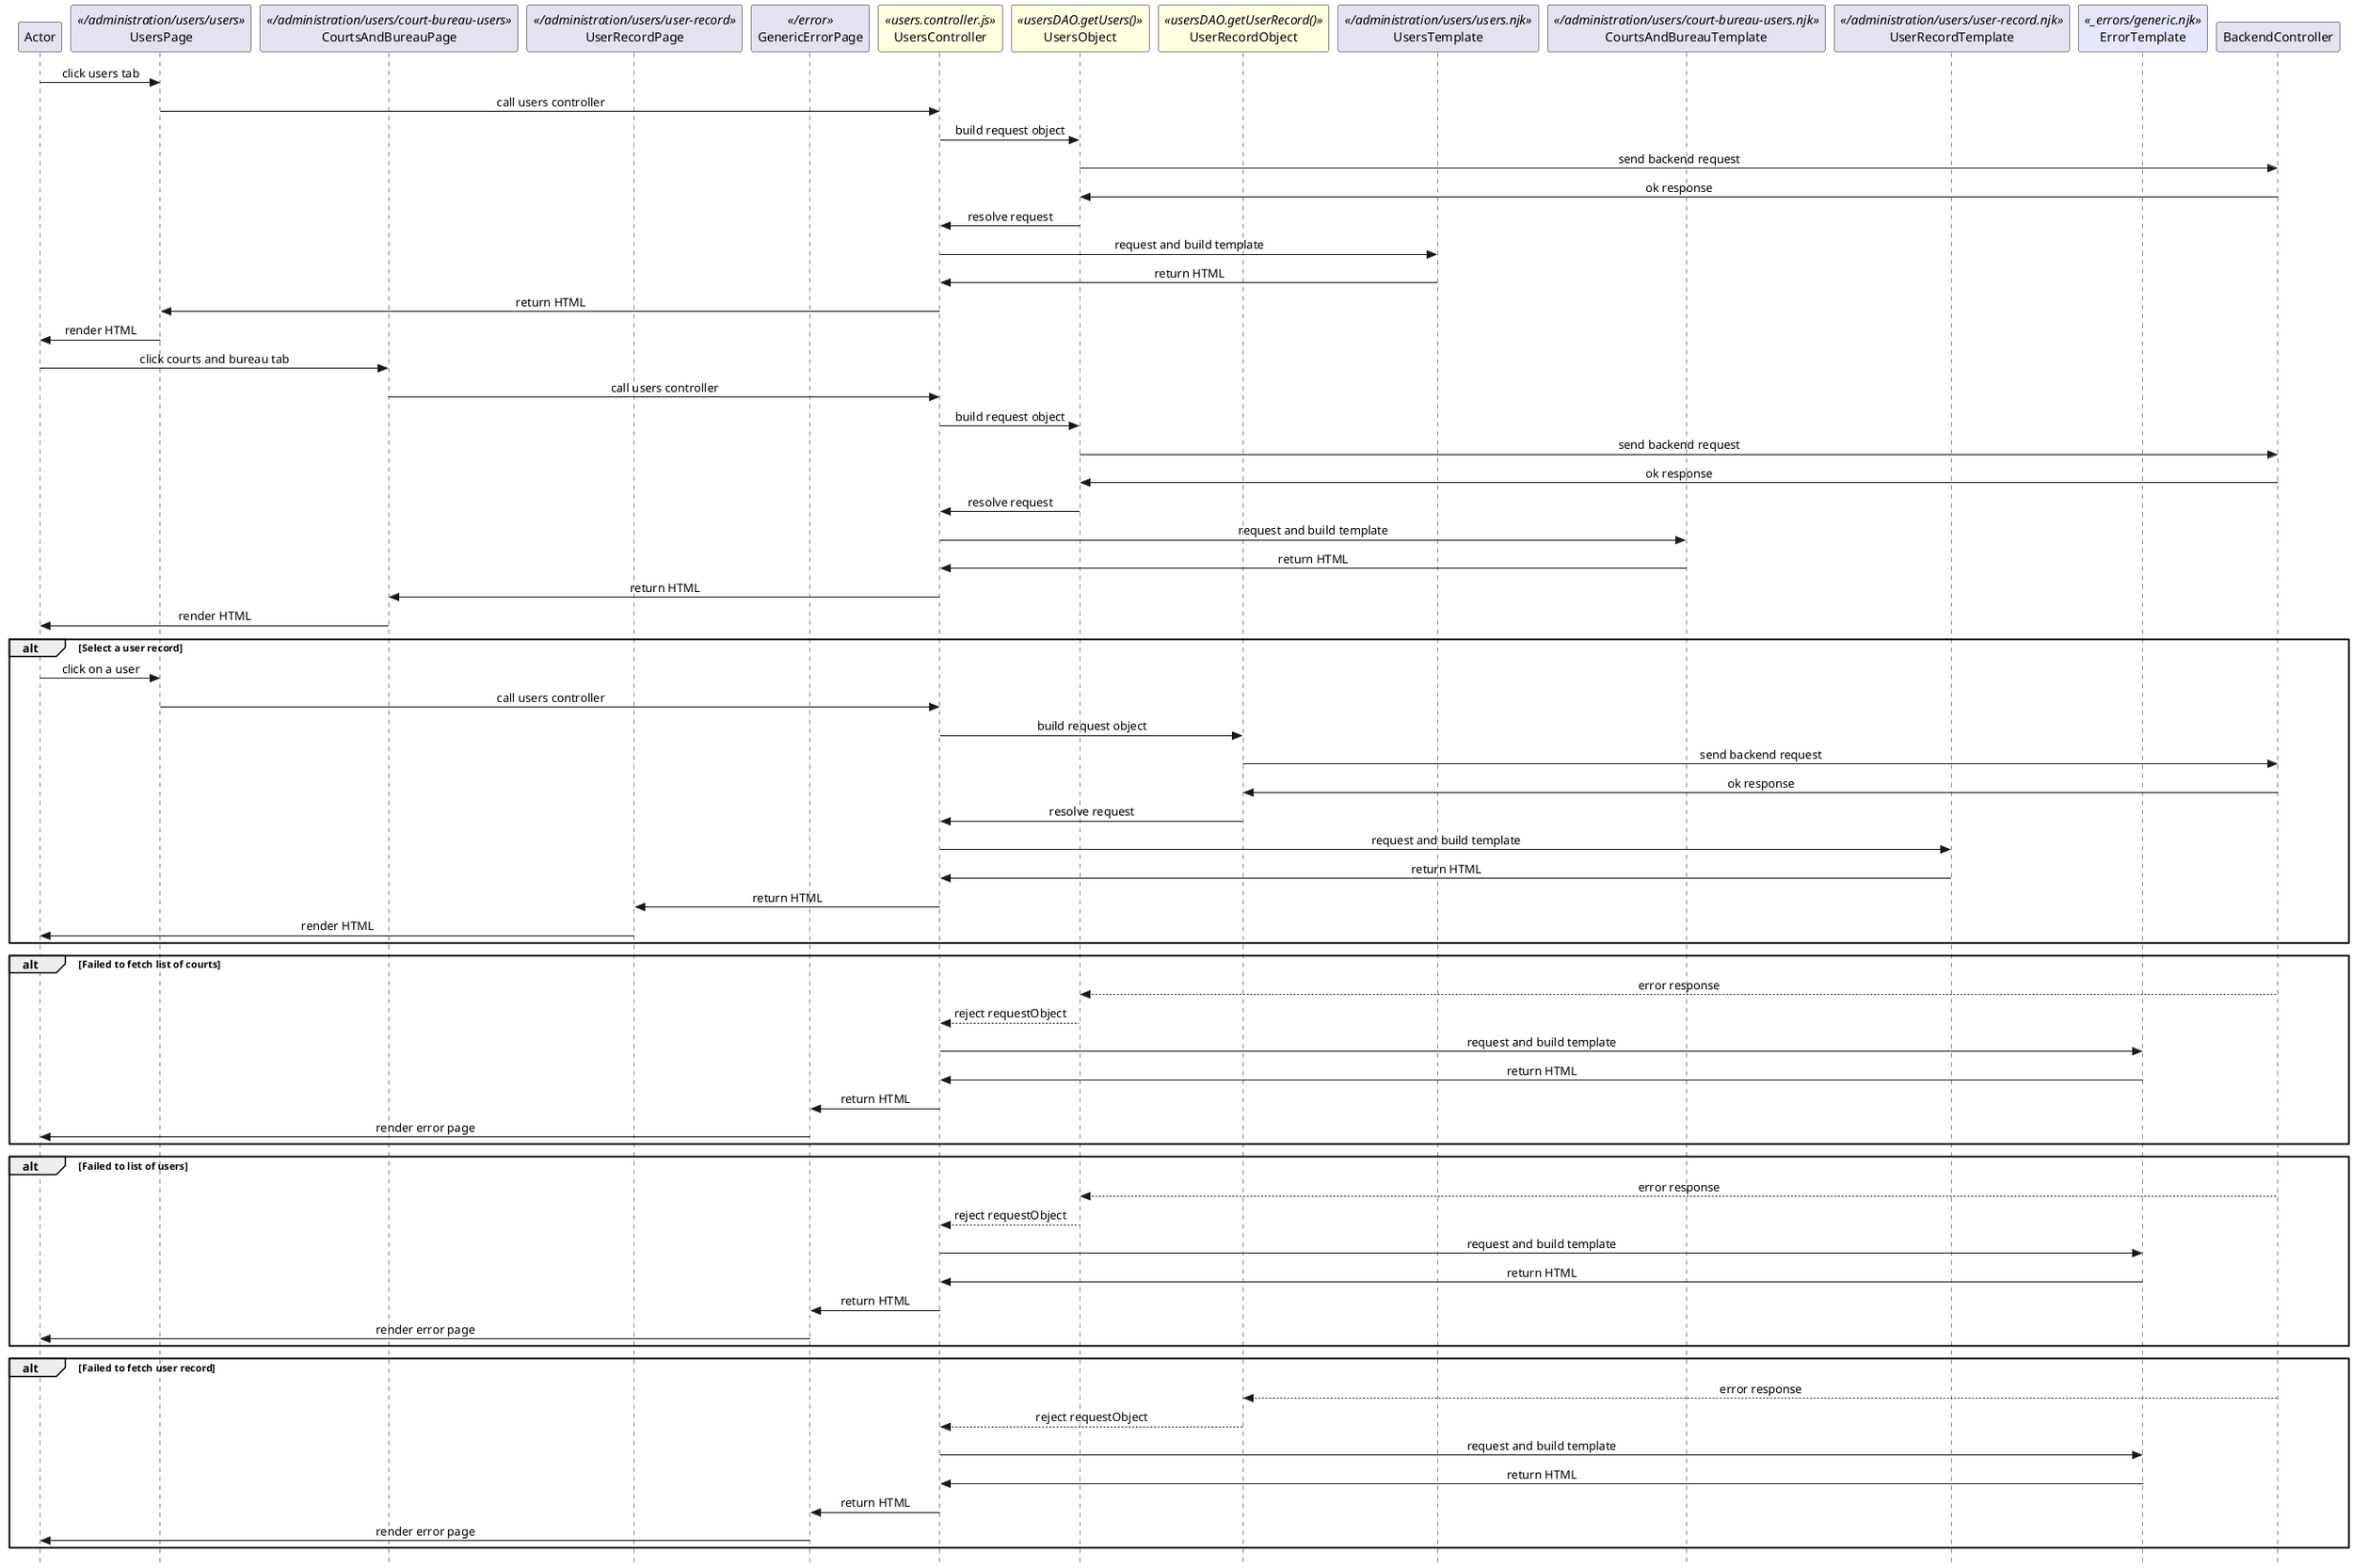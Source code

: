 @startuml Users

skinparam Style strictuml 
skinparam SequenceMessageAlignment center

participant Actor

''' LOCAL ROUTING
participant UsersPage <</administration/users/users>>
participant CourtsAndBureauPage <</administration/users/court-bureau-users>>
participant UserRecordPage <</administration/users/user-record>>
participant GenericErrorPage <</error>>

''' CONTROLLER AND REQUEST OBJECTS
participant UsersController <<users.controller.js>> #lightyellow
participant UsersObject <<usersDAO.getUsers()>> #lightyellow
participant UserRecordObject <<usersDAO.getUserRecord()>> #lightyellow

''' TEMPLATES
participant UsersTemplate <</administration/users/users.njk>>
participant CourtsAndBureauTemplate <</administration/users/court-bureau-users.njk>>
participant UserRecordTemplate <</administration/users/user-record.njk>>
participant ErrorTemplate <<_errors/generic.njk>> #lavender

''' BACKEND CONTROLLER
participant BackendController

Actor -> UsersPage: click users tab
UsersPage -> UsersController : call users controller

UsersController -> UsersObject : build request object
UsersObject -> BackendController : send backend request
UsersObject <- BackendController : ok response
UsersController <- UsersObject : resolve request

UsersController -> UsersTemplate : request and build template
UsersController <- UsersTemplate : return HTML
UsersPage <- UsersController : return HTML
Actor <- UsersPage : render HTML

Actor -> CourtsAndBureauPage: click courts and bureau tab
CourtsAndBureauPage -> UsersController : call users controller

UsersController -> UsersObject : build request object
UsersObject -> BackendController : send backend request
UsersObject <- BackendController : ok response
UsersController <- UsersObject : resolve request

UsersController -> CourtsAndBureauTemplate : request and build template
UsersController <- CourtsAndBureauTemplate : return HTML
CourtsAndBureauPage <- UsersController : return HTML
Actor <- CourtsAndBureauPage : render HTML

alt Select a user record
Actor -> UsersPage: click on a user
UsersPage -> UsersController : call users controller

UsersController -> UserRecordObject : build request object
UserRecordObject -> BackendController : send backend request
UserRecordObject <- BackendController : ok response
UsersController <- UserRecordObject : resolve request

UsersController -> UserRecordTemplate : request and build template
UsersController <- UserRecordTemplate : return HTML
UserRecordPage <- UsersController : return HTML
Actor <- UserRecordPage : render HTML
end


alt Failed to fetch list of courts
    UsersObject <-- BackendController : error response
    UsersController <-- UsersObject : reject requestObject
    UsersController -> ErrorTemplate : request and build template
    UsersController <- ErrorTemplate : return HTML
    GenericErrorPage <- UsersController : return HTML
    Actor <- GenericErrorPage : render error page
end

alt Failed to list of users
    UsersObject <-- BackendController : error response
    UsersController <-- UsersObject : reject requestObject
    UsersController -> ErrorTemplate : request and build template
    UsersController <- ErrorTemplate : return HTML
    GenericErrorPage <- UsersController : return HTML
    Actor <- GenericErrorPage : render error page
end

alt Failed to fetch user record
    UserRecordObject <-- BackendController : error response
    UsersController <-- UserRecordObject : reject requestObject
    UsersController -> ErrorTemplate : request and build template
    UsersController <- ErrorTemplate : return HTML
    GenericErrorPage <- UsersController : return HTML
    Actor <- GenericErrorPage : render error page
end